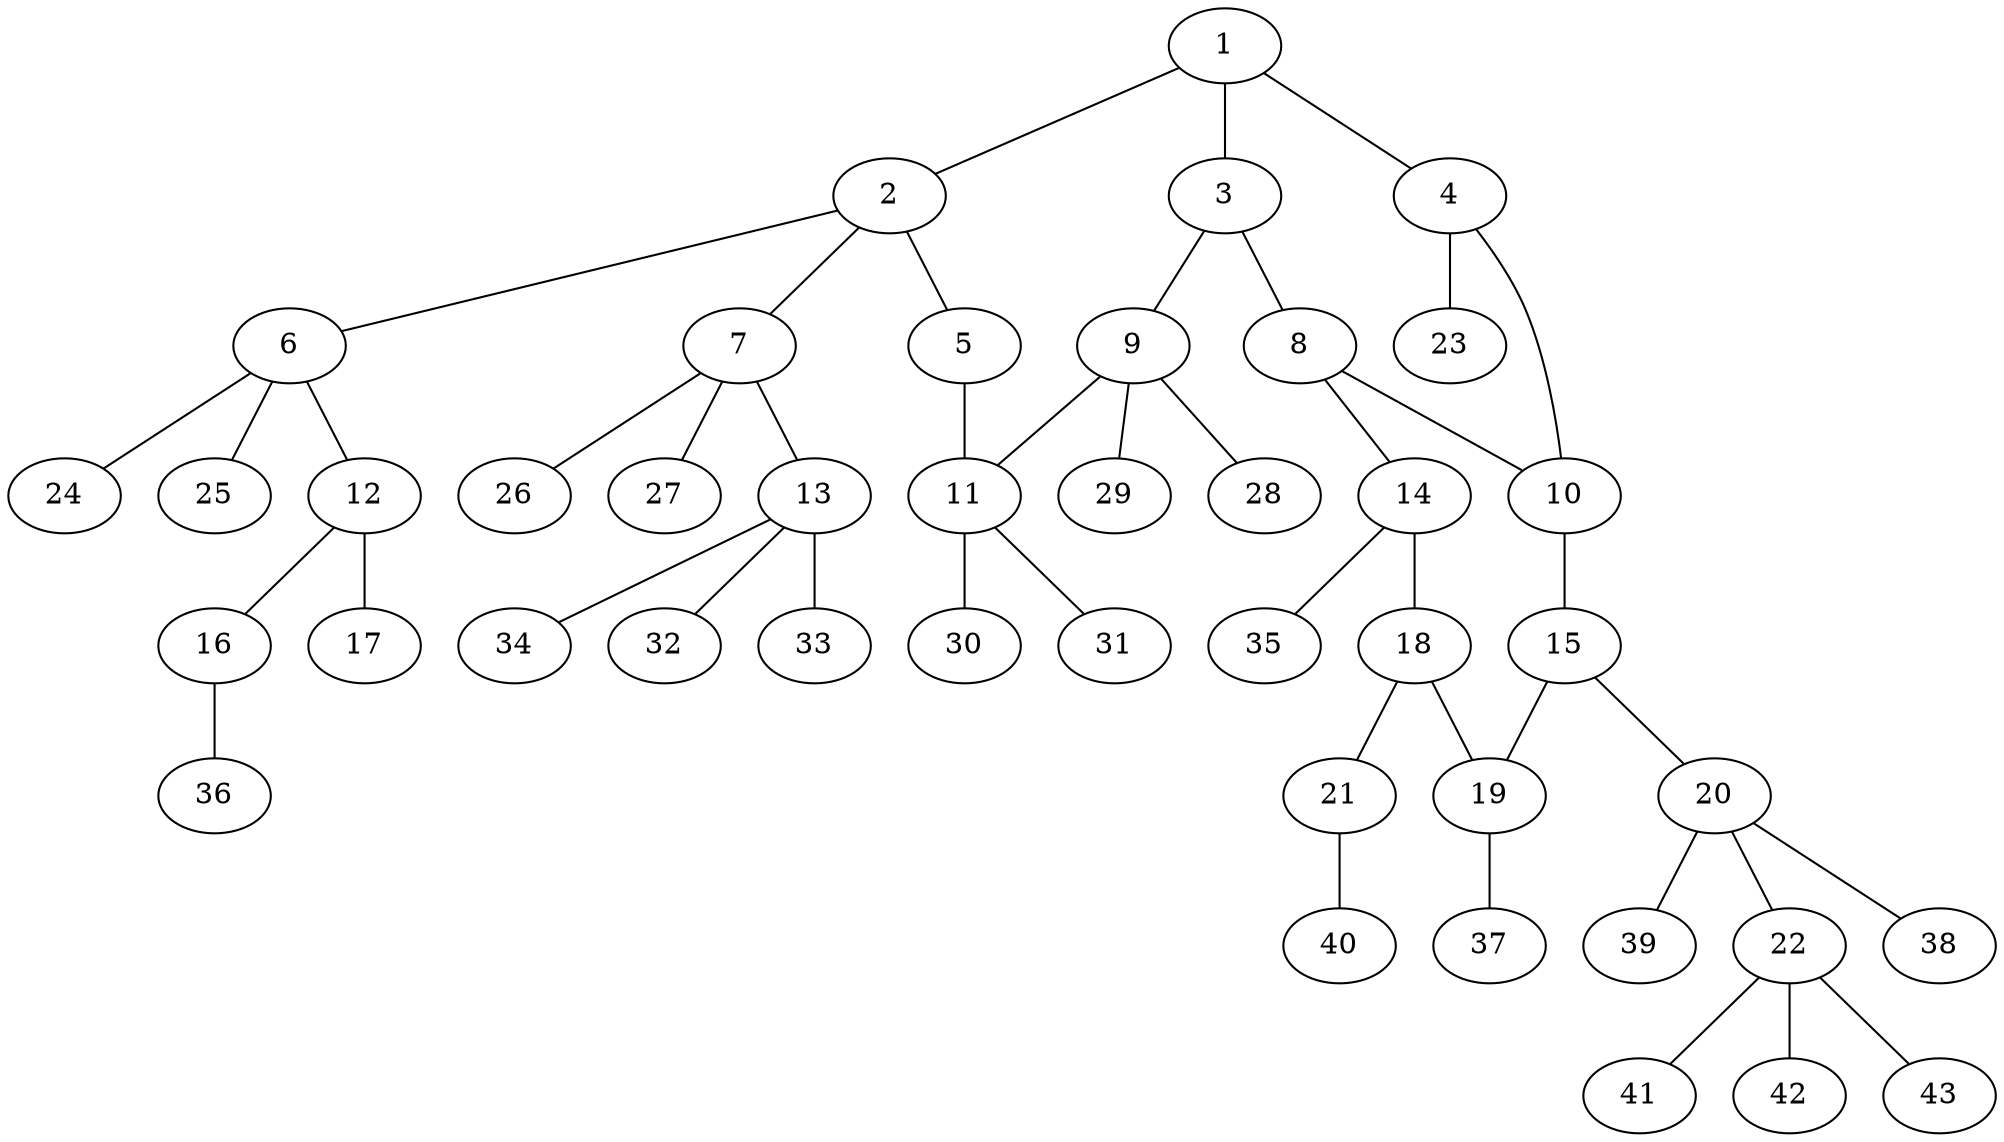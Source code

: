 graph molecule_806 {
	1	 [chem=C];
	2	 [chem=C];
	1 -- 2	 [valence=1];
	3	 [chem=C];
	1 -- 3	 [valence=2];
	4	 [chem=N];
	1 -- 4	 [valence=1];
	5	 [chem=O];
	2 -- 5	 [valence=1];
	6	 [chem=C];
	2 -- 6	 [valence=1];
	7	 [chem=C];
	2 -- 7	 [valence=1];
	8	 [chem=C];
	3 -- 8	 [valence=1];
	9	 [chem=C];
	3 -- 9	 [valence=1];
	10	 [chem=C];
	4 -- 10	 [valence=1];
	23	 [chem=H];
	4 -- 23	 [valence=1];
	11	 [chem=C];
	5 -- 11	 [valence=1];
	12	 [chem=C];
	6 -- 12	 [valence=1];
	24	 [chem=H];
	6 -- 24	 [valence=1];
	25	 [chem=H];
	6 -- 25	 [valence=1];
	13	 [chem=C];
	7 -- 13	 [valence=1];
	26	 [chem=H];
	7 -- 26	 [valence=1];
	27	 [chem=H];
	7 -- 27	 [valence=1];
	8 -- 10	 [valence=2];
	14	 [chem=C];
	8 -- 14	 [valence=1];
	9 -- 11	 [valence=1];
	28	 [chem=H];
	9 -- 28	 [valence=1];
	29	 [chem=H];
	9 -- 29	 [valence=1];
	15	 [chem=C];
	10 -- 15	 [valence=1];
	30	 [chem=H];
	11 -- 30	 [valence=1];
	31	 [chem=H];
	11 -- 31	 [valence=1];
	16	 [chem=O];
	12 -- 16	 [valence=1];
	17	 [chem=O];
	12 -- 17	 [valence=2];
	32	 [chem=H];
	13 -- 32	 [valence=1];
	33	 [chem=H];
	13 -- 33	 [valence=1];
	34	 [chem=H];
	13 -- 34	 [valence=1];
	18	 [chem=C];
	14 -- 18	 [valence=2];
	35	 [chem=H];
	14 -- 35	 [valence=1];
	19	 [chem=C];
	15 -- 19	 [valence=2];
	20	 [chem=C];
	15 -- 20	 [valence=1];
	36	 [chem=H];
	16 -- 36	 [valence=1];
	18 -- 19	 [valence=1];
	21	 [chem=O];
	18 -- 21	 [valence=1];
	37	 [chem=H];
	19 -- 37	 [valence=1];
	22	 [chem=C];
	20 -- 22	 [valence=1];
	38	 [chem=H];
	20 -- 38	 [valence=1];
	39	 [chem=H];
	20 -- 39	 [valence=1];
	40	 [chem=H];
	21 -- 40	 [valence=1];
	41	 [chem=H];
	22 -- 41	 [valence=1];
	42	 [chem=H];
	22 -- 42	 [valence=1];
	43	 [chem=H];
	22 -- 43	 [valence=1];
}
